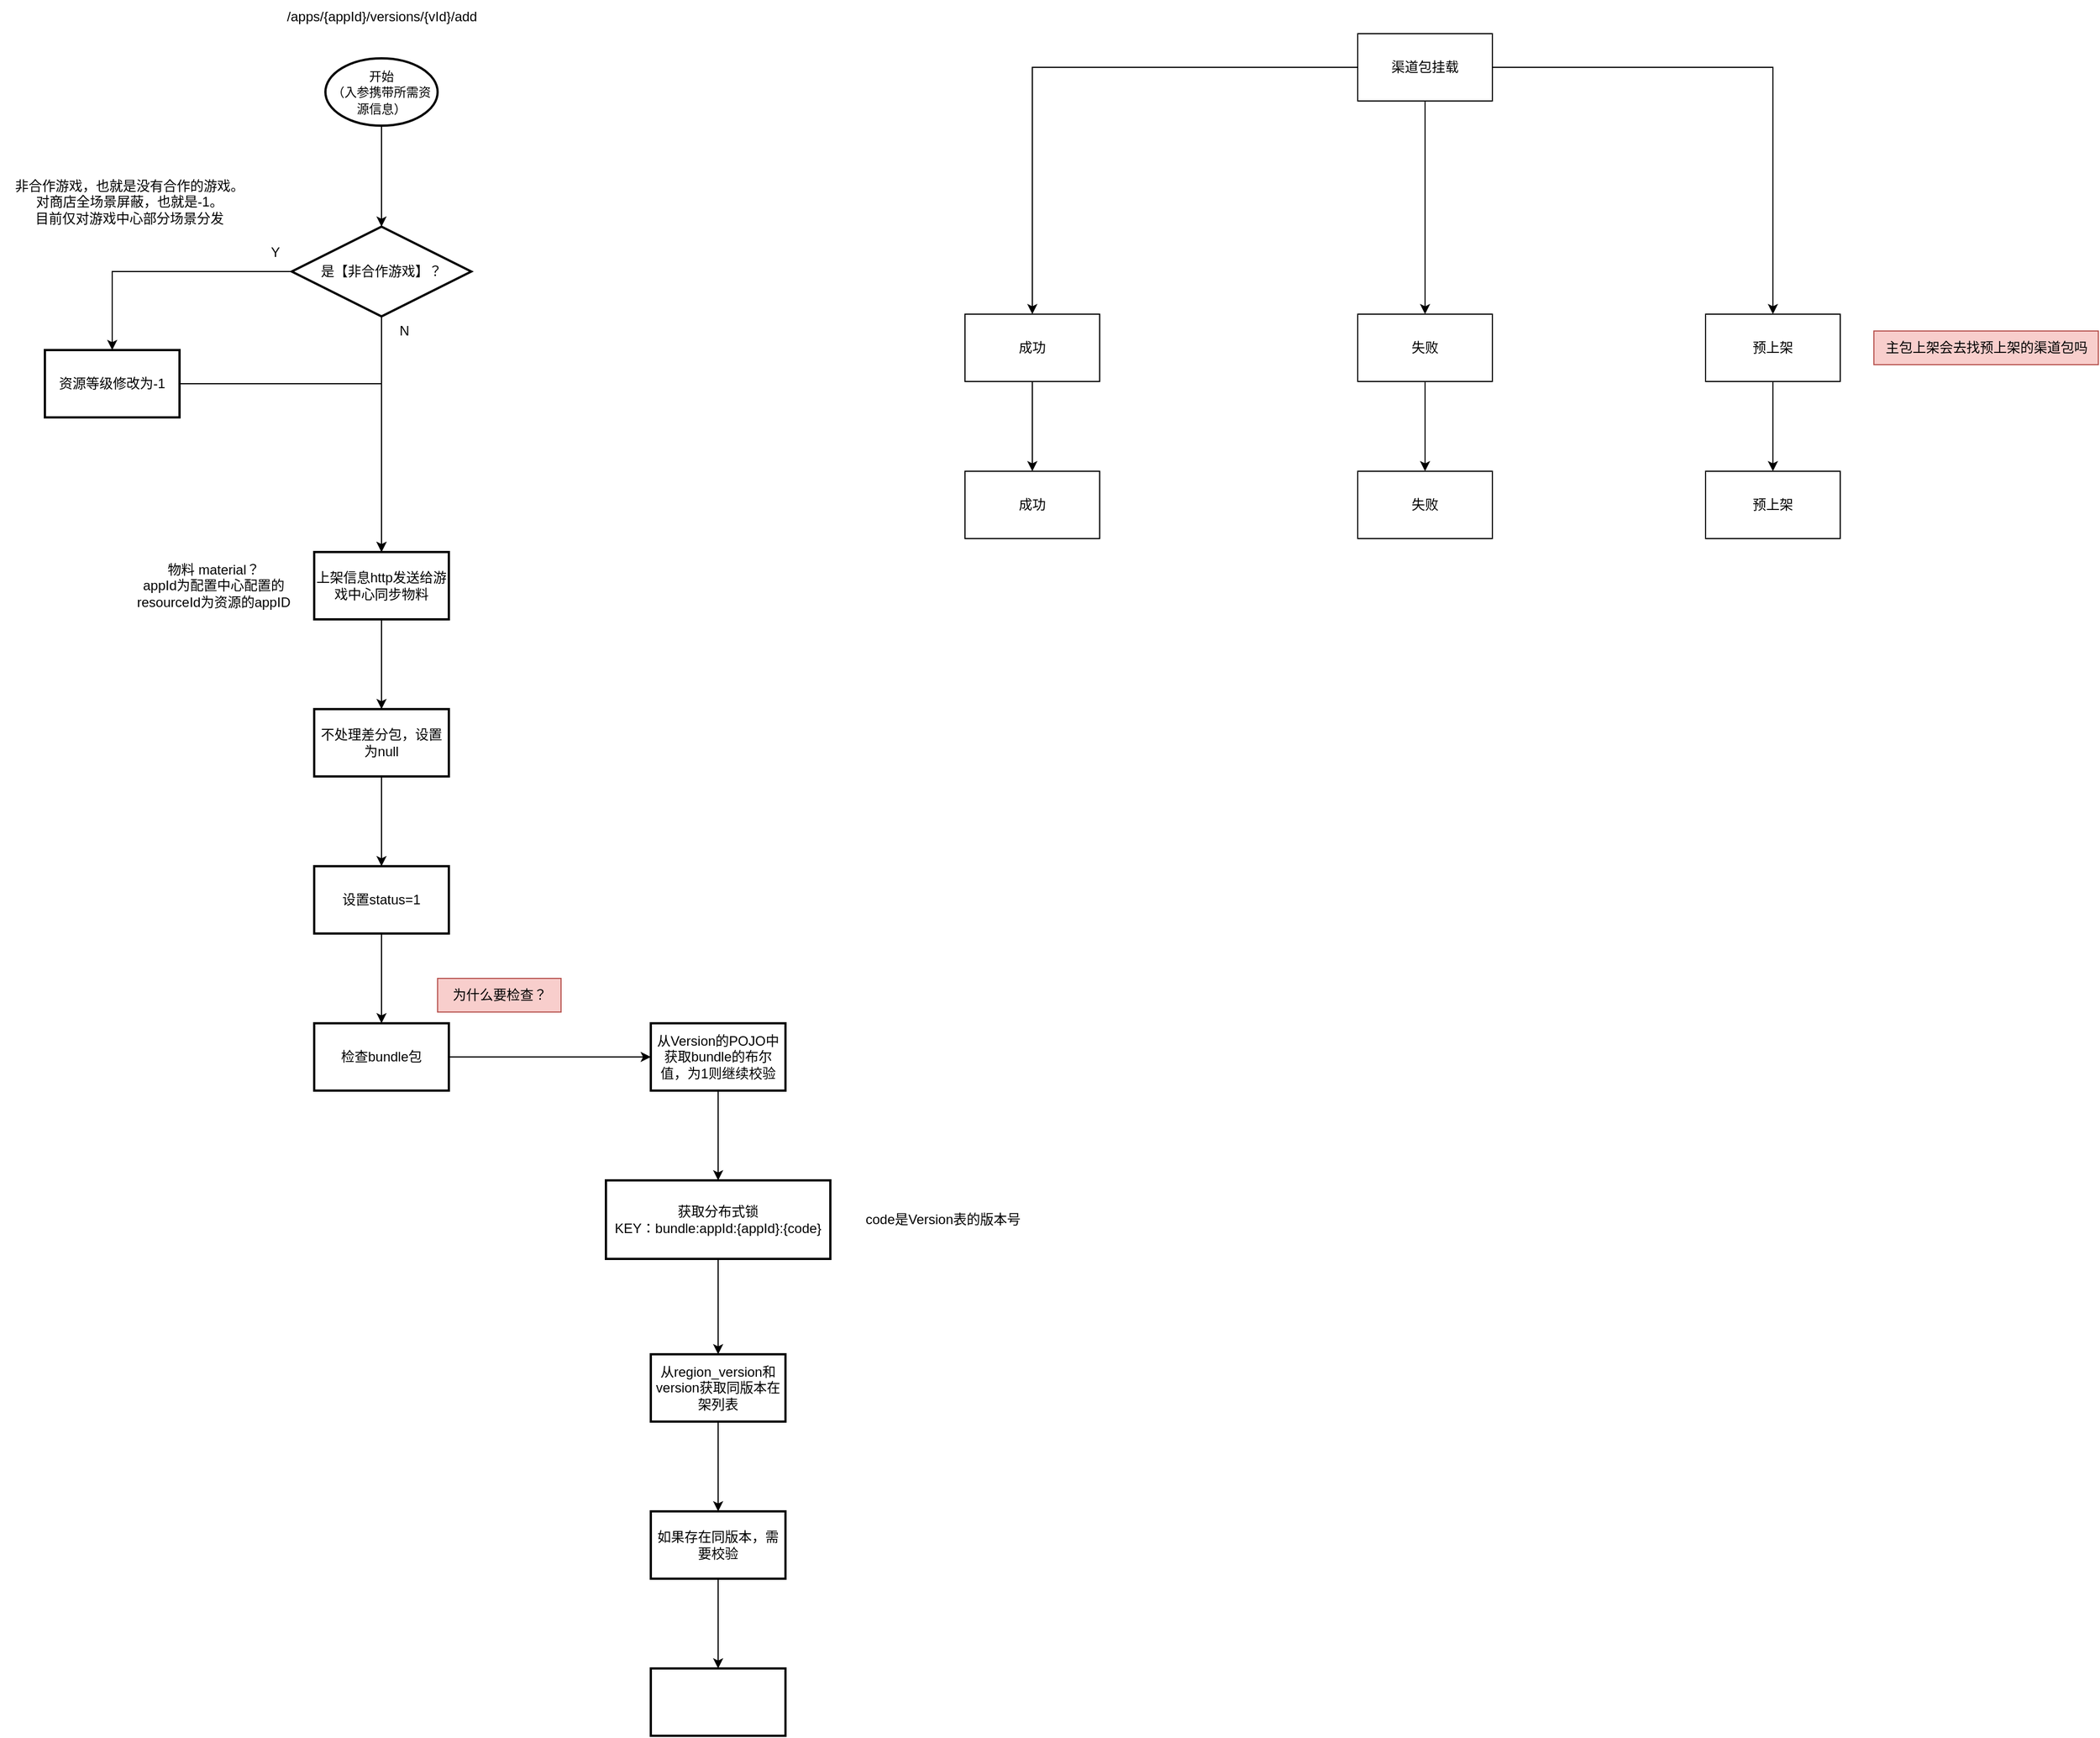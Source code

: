 <mxfile version="22.1.16" type="github">
  <diagram name="第 1 页" id="CVmsUMpqrHY093zlfx2p">
    <mxGraphModel dx="1235" dy="638" grid="1" gridSize="10" guides="1" tooltips="1" connect="1" arrows="1" fold="1" page="1" pageScale="1" pageWidth="827" pageHeight="1169" math="0" shadow="0">
      <root>
        <mxCell id="0" />
        <mxCell id="1" parent="0" />
        <mxCell id="QRnUijK3OwcHCtFtSfkU-2" value="/apps/{appId}/versions/{vId}/add" style="text;html=1;align=center;verticalAlign=middle;resizable=0;points=[];autosize=1;strokeColor=none;fillColor=none;" parent="1" vertex="1">
          <mxGeometry x="245" y="18" width="190" height="30" as="geometry" />
        </mxCell>
        <mxCell id="QRnUijK3OwcHCtFtSfkU-7" value="" style="edgeStyle=orthogonalEdgeStyle;rounded=0;orthogonalLoop=1;jettySize=auto;html=1;" parent="1" source="QRnUijK3OwcHCtFtSfkU-3" target="QRnUijK3OwcHCtFtSfkU-6" edge="1">
          <mxGeometry relative="1" as="geometry" />
        </mxCell>
        <mxCell id="QRnUijK3OwcHCtFtSfkU-3" value="&lt;font style=&quot;font-size: 11px;&quot;&gt;开始&lt;br style=&quot;font-size: 11px;&quot;&gt;（入参携带所需资源信息）&lt;br&gt;&lt;/font&gt;" style="strokeWidth=2;html=1;shape=mxgraph.flowchart.start_1;whiteSpace=wrap;" parent="1" vertex="1">
          <mxGeometry x="290" y="70" width="100" height="60" as="geometry" />
        </mxCell>
        <mxCell id="QRnUijK3OwcHCtFtSfkU-9" value="" style="edgeStyle=orthogonalEdgeStyle;rounded=0;orthogonalLoop=1;jettySize=auto;html=1;" parent="1" source="QRnUijK3OwcHCtFtSfkU-6" target="QRnUijK3OwcHCtFtSfkU-8" edge="1">
          <mxGeometry relative="1" as="geometry" />
        </mxCell>
        <mxCell id="QRnUijK3OwcHCtFtSfkU-15" value="" style="edgeStyle=orthogonalEdgeStyle;rounded=0;orthogonalLoop=1;jettySize=auto;html=1;" parent="1" source="QRnUijK3OwcHCtFtSfkU-6" target="QRnUijK3OwcHCtFtSfkU-14" edge="1">
          <mxGeometry relative="1" as="geometry" />
        </mxCell>
        <mxCell id="QRnUijK3OwcHCtFtSfkU-6" value="是【非合作游戏】？" style="rhombus;whiteSpace=wrap;html=1;strokeWidth=2;" parent="1" vertex="1">
          <mxGeometry x="260" y="220" width="160" height="80" as="geometry" />
        </mxCell>
        <mxCell id="QRnUijK3OwcHCtFtSfkU-19" style="edgeStyle=orthogonalEdgeStyle;rounded=0;orthogonalLoop=1;jettySize=auto;html=1;entryX=0.5;entryY=0;entryDx=0;entryDy=0;" parent="1" source="QRnUijK3OwcHCtFtSfkU-8" target="QRnUijK3OwcHCtFtSfkU-14" edge="1">
          <mxGeometry relative="1" as="geometry" />
        </mxCell>
        <mxCell id="QRnUijK3OwcHCtFtSfkU-8" value="资源等级修改为-1" style="whiteSpace=wrap;html=1;strokeWidth=2;" parent="1" vertex="1">
          <mxGeometry x="40" y="330" width="120" height="60" as="geometry" />
        </mxCell>
        <mxCell id="QRnUijK3OwcHCtFtSfkU-10" value="非合作游戏，也就是没有合作的游戏。&lt;br&gt;对商店全场景屏蔽，也就是-1。&lt;br&gt;目前仅对游戏中心部分场景分发" style="text;html=1;align=center;verticalAlign=middle;resizable=0;points=[];autosize=1;strokeColor=none;fillColor=none;" parent="1" vertex="1">
          <mxGeometry y="168" width="230" height="60" as="geometry" />
        </mxCell>
        <mxCell id="QRnUijK3OwcHCtFtSfkU-11" value="Y" style="text;html=1;align=center;verticalAlign=middle;resizable=0;points=[];autosize=1;strokeColor=none;fillColor=none;" parent="1" vertex="1">
          <mxGeometry x="230" y="228" width="30" height="30" as="geometry" />
        </mxCell>
        <mxCell id="QRnUijK3OwcHCtFtSfkU-12" value="N" style="text;html=1;align=center;verticalAlign=middle;resizable=0;points=[];autosize=1;strokeColor=none;fillColor=none;" parent="1" vertex="1">
          <mxGeometry x="345" y="298" width="30" height="30" as="geometry" />
        </mxCell>
        <mxCell id="QRnUijK3OwcHCtFtSfkU-25" value="" style="edgeStyle=orthogonalEdgeStyle;rounded=0;orthogonalLoop=1;jettySize=auto;html=1;" parent="1" source="QRnUijK3OwcHCtFtSfkU-14" target="QRnUijK3OwcHCtFtSfkU-24" edge="1">
          <mxGeometry relative="1" as="geometry" />
        </mxCell>
        <mxCell id="QRnUijK3OwcHCtFtSfkU-14" value="上架信息http发送给游戏中心同步物料" style="whiteSpace=wrap;html=1;strokeWidth=2;" parent="1" vertex="1">
          <mxGeometry x="280" y="510" width="120" height="60" as="geometry" />
        </mxCell>
        <mxCell id="QRnUijK3OwcHCtFtSfkU-23" value="物料 material？&lt;br&gt;appId为配置中心配置的&lt;br&gt;resourceId为资源的appID" style="text;html=1;align=center;verticalAlign=middle;resizable=0;points=[];autosize=1;strokeColor=none;fillColor=none;" parent="1" vertex="1">
          <mxGeometry x="110" y="510" width="160" height="60" as="geometry" />
        </mxCell>
        <mxCell id="QRnUijK3OwcHCtFtSfkU-27" value="" style="edgeStyle=orthogonalEdgeStyle;rounded=0;orthogonalLoop=1;jettySize=auto;html=1;" parent="1" source="QRnUijK3OwcHCtFtSfkU-24" target="QRnUijK3OwcHCtFtSfkU-26" edge="1">
          <mxGeometry relative="1" as="geometry" />
        </mxCell>
        <mxCell id="QRnUijK3OwcHCtFtSfkU-24" value="不处理差分包，设置为null" style="whiteSpace=wrap;html=1;strokeWidth=2;" parent="1" vertex="1">
          <mxGeometry x="280" y="650" width="120" height="60" as="geometry" />
        </mxCell>
        <mxCell id="QRnUijK3OwcHCtFtSfkU-29" value="" style="edgeStyle=orthogonalEdgeStyle;rounded=0;orthogonalLoop=1;jettySize=auto;html=1;" parent="1" source="QRnUijK3OwcHCtFtSfkU-26" target="QRnUijK3OwcHCtFtSfkU-28" edge="1">
          <mxGeometry relative="1" as="geometry" />
        </mxCell>
        <mxCell id="QRnUijK3OwcHCtFtSfkU-26" value="设置status=1" style="whiteSpace=wrap;html=1;strokeWidth=2;" parent="1" vertex="1">
          <mxGeometry x="280" y="790" width="120" height="60" as="geometry" />
        </mxCell>
        <mxCell id="QRnUijK3OwcHCtFtSfkU-33" value="" style="edgeStyle=orthogonalEdgeStyle;rounded=0;orthogonalLoop=1;jettySize=auto;html=1;" parent="1" source="QRnUijK3OwcHCtFtSfkU-28" target="QRnUijK3OwcHCtFtSfkU-32" edge="1">
          <mxGeometry relative="1" as="geometry" />
        </mxCell>
        <mxCell id="QRnUijK3OwcHCtFtSfkU-28" value="检查bundle包" style="whiteSpace=wrap;html=1;strokeWidth=2;" parent="1" vertex="1">
          <mxGeometry x="280" y="930" width="120" height="60" as="geometry" />
        </mxCell>
        <mxCell id="QRnUijK3OwcHCtFtSfkU-37" value="" style="edgeStyle=orthogonalEdgeStyle;rounded=0;orthogonalLoop=1;jettySize=auto;html=1;" parent="1" source="QRnUijK3OwcHCtFtSfkU-32" target="QRnUijK3OwcHCtFtSfkU-36" edge="1">
          <mxGeometry relative="1" as="geometry" />
        </mxCell>
        <mxCell id="QRnUijK3OwcHCtFtSfkU-32" value="从Version的POJO中获取bundle的布尔值，为1则继续校验" style="whiteSpace=wrap;html=1;strokeWidth=2;" parent="1" vertex="1">
          <mxGeometry x="580" y="930" width="120" height="60" as="geometry" />
        </mxCell>
        <mxCell id="QRnUijK3OwcHCtFtSfkU-34" value="为什么要检查？" style="text;html=1;align=center;verticalAlign=middle;resizable=0;points=[];autosize=1;strokeColor=#b85450;fillColor=#f8cecc;" parent="1" vertex="1">
          <mxGeometry x="390" y="890" width="110" height="30" as="geometry" />
        </mxCell>
        <mxCell id="QRnUijK3OwcHCtFtSfkU-40" value="" style="edgeStyle=orthogonalEdgeStyle;rounded=0;orthogonalLoop=1;jettySize=auto;html=1;" parent="1" source="QRnUijK3OwcHCtFtSfkU-36" target="QRnUijK3OwcHCtFtSfkU-39" edge="1">
          <mxGeometry relative="1" as="geometry" />
        </mxCell>
        <mxCell id="QRnUijK3OwcHCtFtSfkU-36" value="获取分布式锁&lt;br&gt;KEY：bundle:appId:{appId}:{code}" style="whiteSpace=wrap;html=1;strokeWidth=2;" parent="1" vertex="1">
          <mxGeometry x="540" y="1070" width="200" height="70" as="geometry" />
        </mxCell>
        <mxCell id="QRnUijK3OwcHCtFtSfkU-38" value="code是Version表的版本号" style="text;html=1;align=center;verticalAlign=middle;resizable=0;points=[];autosize=1;strokeColor=none;fillColor=none;" parent="1" vertex="1">
          <mxGeometry x="760" y="1090" width="160" height="30" as="geometry" />
        </mxCell>
        <mxCell id="QRnUijK3OwcHCtFtSfkU-42" value="" style="edgeStyle=orthogonalEdgeStyle;rounded=0;orthogonalLoop=1;jettySize=auto;html=1;" parent="1" source="QRnUijK3OwcHCtFtSfkU-39" target="QRnUijK3OwcHCtFtSfkU-41" edge="1">
          <mxGeometry relative="1" as="geometry" />
        </mxCell>
        <mxCell id="QRnUijK3OwcHCtFtSfkU-39" value="从region_version和version获取同版本在架列表" style="whiteSpace=wrap;html=1;strokeWidth=2;" parent="1" vertex="1">
          <mxGeometry x="580" y="1225" width="120" height="60" as="geometry" />
        </mxCell>
        <mxCell id="QRnUijK3OwcHCtFtSfkU-44" value="" style="edgeStyle=orthogonalEdgeStyle;rounded=0;orthogonalLoop=1;jettySize=auto;html=1;" parent="1" source="QRnUijK3OwcHCtFtSfkU-41" target="QRnUijK3OwcHCtFtSfkU-43" edge="1">
          <mxGeometry relative="1" as="geometry" />
        </mxCell>
        <mxCell id="QRnUijK3OwcHCtFtSfkU-41" value="如果存在同版本，需要校验" style="whiteSpace=wrap;html=1;strokeWidth=2;" parent="1" vertex="1">
          <mxGeometry x="580" y="1365" width="120" height="60" as="geometry" />
        </mxCell>
        <mxCell id="QRnUijK3OwcHCtFtSfkU-43" value="" style="whiteSpace=wrap;html=1;strokeWidth=2;" parent="1" vertex="1">
          <mxGeometry x="580" y="1505" width="120" height="60" as="geometry" />
        </mxCell>
        <mxCell id="NSQjwPK7_Z54wf_-hxor-17" value="" style="edgeStyle=orthogonalEdgeStyle;rounded=0;orthogonalLoop=1;jettySize=auto;html=1;" edge="1" parent="1" source="NSQjwPK7_Z54wf_-hxor-10" target="NSQjwPK7_Z54wf_-hxor-16">
          <mxGeometry relative="1" as="geometry" />
        </mxCell>
        <mxCell id="NSQjwPK7_Z54wf_-hxor-21" style="edgeStyle=orthogonalEdgeStyle;rounded=0;orthogonalLoop=1;jettySize=auto;html=1;entryX=0.5;entryY=0;entryDx=0;entryDy=0;" edge="1" parent="1" source="NSQjwPK7_Z54wf_-hxor-10" target="NSQjwPK7_Z54wf_-hxor-19">
          <mxGeometry relative="1" as="geometry" />
        </mxCell>
        <mxCell id="NSQjwPK7_Z54wf_-hxor-22" style="edgeStyle=orthogonalEdgeStyle;rounded=0;orthogonalLoop=1;jettySize=auto;html=1;entryX=0.5;entryY=0;entryDx=0;entryDy=0;" edge="1" parent="1" source="NSQjwPK7_Z54wf_-hxor-10" target="NSQjwPK7_Z54wf_-hxor-18">
          <mxGeometry relative="1" as="geometry" />
        </mxCell>
        <mxCell id="NSQjwPK7_Z54wf_-hxor-10" value="渠道包挂载" style="whiteSpace=wrap;html=1;" vertex="1" parent="1">
          <mxGeometry x="1210" y="48" width="120" height="60" as="geometry" />
        </mxCell>
        <mxCell id="NSQjwPK7_Z54wf_-hxor-24" value="" style="edgeStyle=orthogonalEdgeStyle;rounded=0;orthogonalLoop=1;jettySize=auto;html=1;" edge="1" parent="1" source="NSQjwPK7_Z54wf_-hxor-16" target="NSQjwPK7_Z54wf_-hxor-23">
          <mxGeometry relative="1" as="geometry" />
        </mxCell>
        <mxCell id="NSQjwPK7_Z54wf_-hxor-16" value="成功" style="whiteSpace=wrap;html=1;" vertex="1" parent="1">
          <mxGeometry x="860" y="298" width="120" height="60" as="geometry" />
        </mxCell>
        <mxCell id="NSQjwPK7_Z54wf_-hxor-26" value="" style="edgeStyle=orthogonalEdgeStyle;rounded=0;orthogonalLoop=1;jettySize=auto;html=1;" edge="1" parent="1" source="NSQjwPK7_Z54wf_-hxor-18" target="NSQjwPK7_Z54wf_-hxor-25">
          <mxGeometry relative="1" as="geometry" />
        </mxCell>
        <mxCell id="NSQjwPK7_Z54wf_-hxor-18" value="失败" style="whiteSpace=wrap;html=1;" vertex="1" parent="1">
          <mxGeometry x="1210" y="298" width="120" height="60" as="geometry" />
        </mxCell>
        <mxCell id="NSQjwPK7_Z54wf_-hxor-28" value="" style="edgeStyle=orthogonalEdgeStyle;rounded=0;orthogonalLoop=1;jettySize=auto;html=1;" edge="1" parent="1" source="NSQjwPK7_Z54wf_-hxor-19" target="NSQjwPK7_Z54wf_-hxor-27">
          <mxGeometry relative="1" as="geometry" />
        </mxCell>
        <mxCell id="NSQjwPK7_Z54wf_-hxor-19" value="预上架" style="whiteSpace=wrap;html=1;" vertex="1" parent="1">
          <mxGeometry x="1520" y="298" width="120" height="60" as="geometry" />
        </mxCell>
        <mxCell id="NSQjwPK7_Z54wf_-hxor-20" value="主包上架会去找预上架的渠道包吗" style="text;html=1;align=center;verticalAlign=middle;resizable=0;points=[];autosize=1;strokeColor=#b85450;fillColor=#f8cecc;" vertex="1" parent="1">
          <mxGeometry x="1670" y="313" width="200" height="30" as="geometry" />
        </mxCell>
        <mxCell id="NSQjwPK7_Z54wf_-hxor-23" value="成功" style="whiteSpace=wrap;html=1;" vertex="1" parent="1">
          <mxGeometry x="860" y="438" width="120" height="60" as="geometry" />
        </mxCell>
        <mxCell id="NSQjwPK7_Z54wf_-hxor-25" value="失败" style="whiteSpace=wrap;html=1;" vertex="1" parent="1">
          <mxGeometry x="1210" y="438" width="120" height="60" as="geometry" />
        </mxCell>
        <mxCell id="NSQjwPK7_Z54wf_-hxor-27" value="预上架" style="whiteSpace=wrap;html=1;" vertex="1" parent="1">
          <mxGeometry x="1520" y="438" width="120" height="60" as="geometry" />
        </mxCell>
      </root>
    </mxGraphModel>
  </diagram>
</mxfile>
